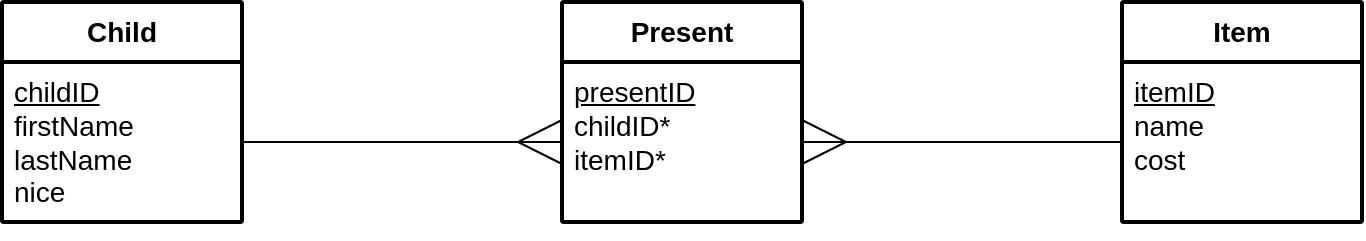<mxfile version="24.7.17">
  <diagram name="ERD" id="ZhzpGVqwtdalVszq6863">
    <mxGraphModel dx="794" dy="519" grid="1" gridSize="10" guides="1" tooltips="1" connect="1" arrows="1" fold="1" page="1" pageScale="1" pageWidth="1169" pageHeight="827" math="0" shadow="0">
      <root>
        <mxCell id="zV5MsPOttA1xsAj2RkOJ-0" />
        <mxCell id="zV5MsPOttA1xsAj2RkOJ-1" parent="zV5MsPOttA1xsAj2RkOJ-0" />
        <mxCell id="zV5MsPOttA1xsAj2RkOJ-2" value="&lt;b&gt;Child&lt;/b&gt;" style="swimlane;childLayout=stackLayout;horizontal=1;startSize=30;horizontalStack=0;rounded=1;fontSize=14;fontStyle=0;strokeWidth=2;resizeParent=0;resizeLast=1;shadow=0;dashed=0;align=center;arcSize=1;whiteSpace=wrap;html=1;fillColor=none;" parent="zV5MsPOttA1xsAj2RkOJ-1" vertex="1">
          <mxGeometry x="320" y="360" width="120" height="110" as="geometry">
            <mxRectangle x="170" y="370" width="80" height="50" as="alternateBounds" />
          </mxGeometry>
        </mxCell>
        <mxCell id="zV5MsPOttA1xsAj2RkOJ-3" value="&lt;font style=&quot;font-size: 14px;&quot;&gt;&lt;u style=&quot;&quot;&gt;childID&lt;/u&gt;&lt;br&gt;firstName&lt;br&gt;lastName&lt;br&gt;nice&lt;/font&gt;" style="align=left;strokeColor=none;fillColor=none;spacingLeft=4;fontSize=12;verticalAlign=top;resizable=0;rotatable=0;part=1;html=1;" parent="zV5MsPOttA1xsAj2RkOJ-2" vertex="1">
          <mxGeometry y="30" width="120" height="80" as="geometry" />
        </mxCell>
        <mxCell id="zV5MsPOttA1xsAj2RkOJ-4" style="edgeStyle=orthogonalEdgeStyle;rounded=0;orthogonalLoop=1;jettySize=auto;html=1;exitX=0.5;exitY=1;exitDx=0;exitDy=0;" parent="zV5MsPOttA1xsAj2RkOJ-2" source="zV5MsPOttA1xsAj2RkOJ-3" target="zV5MsPOttA1xsAj2RkOJ-3" edge="1">
          <mxGeometry relative="1" as="geometry" />
        </mxCell>
        <mxCell id="zV5MsPOttA1xsAj2RkOJ-5" value="&lt;b&gt;Present&lt;/b&gt;" style="swimlane;childLayout=stackLayout;horizontal=1;startSize=30;horizontalStack=0;rounded=1;fontSize=14;fontStyle=0;strokeWidth=2;resizeParent=0;resizeLast=1;shadow=0;dashed=0;align=center;arcSize=1;whiteSpace=wrap;html=1;fillColor=none;" parent="zV5MsPOttA1xsAj2RkOJ-1" vertex="1">
          <mxGeometry x="600" y="360" width="120" height="110" as="geometry">
            <mxRectangle x="170" y="370" width="80" height="50" as="alternateBounds" />
          </mxGeometry>
        </mxCell>
        <mxCell id="zV5MsPOttA1xsAj2RkOJ-6" value="&lt;font style=&quot;font-size: 14px;&quot;&gt;&lt;u style=&quot;&quot;&gt;presentID&lt;/u&gt;&lt;/font&gt;&lt;div&gt;&lt;font style=&quot;font-size: 14px;&quot;&gt;childID*&lt;br&gt;itemID*&lt;br&gt;&lt;/font&gt;&lt;/div&gt;" style="align=left;strokeColor=none;fillColor=none;spacingLeft=4;fontSize=12;verticalAlign=top;resizable=0;rotatable=0;part=1;html=1;" parent="zV5MsPOttA1xsAj2RkOJ-5" vertex="1">
          <mxGeometry y="30" width="120" height="80" as="geometry" />
        </mxCell>
        <mxCell id="zV5MsPOttA1xsAj2RkOJ-7" style="rounded=0;orthogonalLoop=1;jettySize=auto;html=1;exitX=1;exitY=0.5;exitDx=0;exitDy=0;entryX=0;entryY=0.5;entryDx=0;entryDy=0;endArrow=ERmany;endFill=0;endSize=20;" parent="zV5MsPOttA1xsAj2RkOJ-1" source="zV5MsPOttA1xsAj2RkOJ-3" target="zV5MsPOttA1xsAj2RkOJ-6" edge="1">
          <mxGeometry relative="1" as="geometry" />
        </mxCell>
        <mxCell id="PfaJGiJEX7HpwOSRbChB-0" value="&lt;b&gt;Item&lt;/b&gt;" style="swimlane;childLayout=stackLayout;horizontal=1;startSize=30;horizontalStack=0;rounded=1;fontSize=14;fontStyle=0;strokeWidth=2;resizeParent=0;resizeLast=1;shadow=0;dashed=0;align=center;arcSize=1;whiteSpace=wrap;html=1;fillColor=none;" parent="zV5MsPOttA1xsAj2RkOJ-1" vertex="1">
          <mxGeometry x="880" y="360" width="120" height="110" as="geometry">
            <mxRectangle x="170" y="370" width="80" height="50" as="alternateBounds" />
          </mxGeometry>
        </mxCell>
        <mxCell id="PfaJGiJEX7HpwOSRbChB-1" value="&lt;font style=&quot;font-size: 14px;&quot;&gt;&lt;u style=&quot;&quot;&gt;itemID&lt;/u&gt;&lt;br&gt;name&lt;br&gt;&lt;/font&gt;&lt;div&gt;&lt;font style=&quot;font-size: 14px;&quot;&gt;cost&lt;/font&gt;&lt;/div&gt;" style="align=left;strokeColor=none;fillColor=none;spacingLeft=4;fontSize=12;verticalAlign=top;resizable=0;rotatable=0;part=1;html=1;" parent="PfaJGiJEX7HpwOSRbChB-0" vertex="1">
          <mxGeometry y="30" width="120" height="80" as="geometry" />
        </mxCell>
        <mxCell id="PfaJGiJEX7HpwOSRbChB-3" value="" style="endArrow=none;html=1;rounded=0;entryX=0;entryY=0.5;entryDx=0;entryDy=0;startArrow=ERmany;startFill=0;startSize=20;" parent="zV5MsPOttA1xsAj2RkOJ-1" target="PfaJGiJEX7HpwOSRbChB-1" edge="1">
          <mxGeometry width="50" height="50" relative="1" as="geometry">
            <mxPoint x="720" y="430" as="sourcePoint" />
            <mxPoint x="690" y="250" as="targetPoint" />
          </mxGeometry>
        </mxCell>
      </root>
    </mxGraphModel>
  </diagram>
</mxfile>
